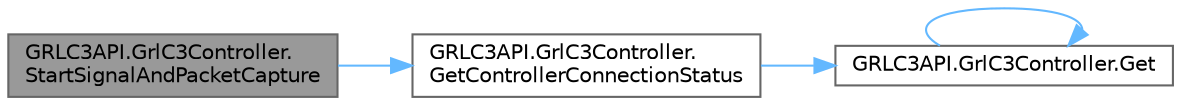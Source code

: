 digraph "GRLC3API.GrlC3Controller.StartSignalAndPacketCapture"
{
 // LATEX_PDF_SIZE
  bgcolor="transparent";
  edge [fontname=Helvetica,fontsize=10,labelfontname=Helvetica,labelfontsize=10];
  node [fontname=Helvetica,fontsize=10,shape=box,height=0.2,width=0.4];
  rankdir="LR";
  Node1 [label="GRLC3API.GrlC3Controller.\lStartSignalAndPacketCapture",height=0.2,width=0.4,color="gray40", fillcolor="grey60", style="filled", fontcolor="black",tooltip="Start signal and Packet capture from controller, enable this method to read packets as well as recifi..."];
  Node1 -> Node2 [color="steelblue1",style="solid"];
  Node2 [label="GRLC3API.GrlC3Controller.\lGetControllerConnectionStatus",height=0.2,width=0.4,color="grey40", fillcolor="white", style="filled",URL="$db/d41/class_g_r_l_c3_a_p_i_1_1_grl_c3_controller.html#a590385743fddaa84ee6670564d802cf3",tooltip="Use this GetControllerConnectionStatus function to check Controller is connected or not  C# Example:"];
  Node2 -> Node3 [color="steelblue1",style="solid"];
  Node3 [label="GRLC3API.GrlC3Controller.Get",height=0.2,width=0.4,color="grey40", fillcolor="white", style="filled",URL="$db/d41/class_g_r_l_c3_a_p_i_1_1_grl_c3_controller.html#a4c6dc6ce4ea37ac94789cebbcb46c39f",tooltip="Call Get method of Rest API's  C# Example:"];
  Node3 -> Node3 [color="steelblue1",style="solid"];
}
